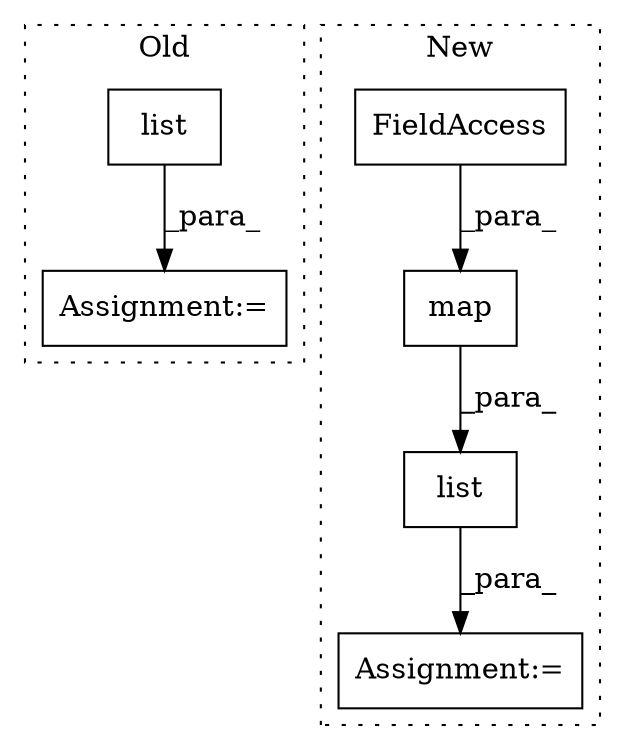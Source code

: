 digraph G {
subgraph cluster0 {
1 [label="list" a="32" s="2170,2226" l="5,1" shape="box"];
4 [label="Assignment:=" a="7" s="2169" l="1" shape="box"];
label = "Old";
style="dotted";
}
subgraph cluster1 {
2 [label="map" a="32" s="1591,1626" l="4,1" shape="box"];
3 [label="FieldAccess" a="22" s="1595" l="22" shape="box"];
5 [label="Assignment:=" a="7" s="1635" l="1" shape="box"];
6 [label="list" a="32" s="1586,1627" l="5,1" shape="box"];
label = "New";
style="dotted";
}
1 -> 4 [label="_para_"];
2 -> 6 [label="_para_"];
3 -> 2 [label="_para_"];
6 -> 5 [label="_para_"];
}